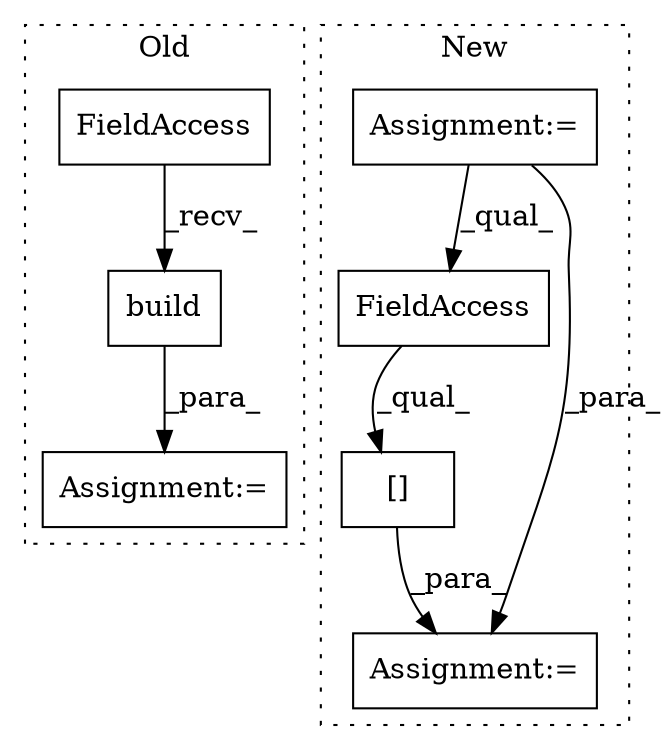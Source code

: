 digraph G {
subgraph cluster0 {
1 [label="build" a="32" s="1346,1382" l="6,1" shape="box"];
3 [label="Assignment:=" a="7" s="1317" l="1" shape="box"];
6 [label="FieldAccess" a="22" s="1318" l="27" shape="box"];
label = "Old";
style="dotted";
}
subgraph cluster1 {
2 [label="[]" a="2" s="1507,1550" l="25,1" shape="box"];
4 [label="Assignment:=" a="7" s="1250" l="1" shape="box"];
5 [label="FieldAccess" a="22" s="1507" l="24" shape="box"];
7 [label="Assignment:=" a="7" s="1506" l="1" shape="box"];
label = "New";
style="dotted";
}
1 -> 3 [label="_para_"];
2 -> 7 [label="_para_"];
4 -> 7 [label="_para_"];
4 -> 5 [label="_qual_"];
5 -> 2 [label="_qual_"];
6 -> 1 [label="_recv_"];
}